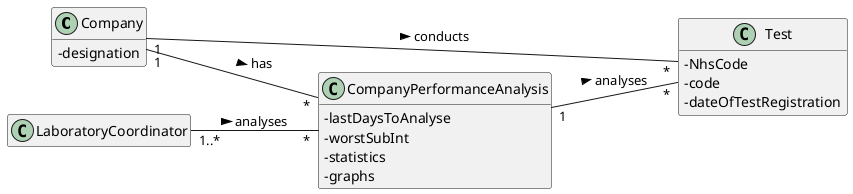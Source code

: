 @startuml

skinparam classAttributeIconSize 0
hide empty methods
hide empty attributes
left to right direction

class Company{
- designation
}

class Test{
- NhsCode
- code
- dateOfTestRegistration
}

class LaboratoryCoordinator{
}

class CompanyPerformanceAnalysis{
- lastDaysToAnalyse
- worstSubInt
- statistics
- graphs
}

Company "1" -- "*" Test : conducts >
LaboratoryCoordinator "1..*" -- "*" CompanyPerformanceAnalysis : analyses >
Company "1" -- "*" CompanyPerformanceAnalysis : has >
CompanyPerformanceAnalysis "1" -- "*" Test : analyses >

@enduml